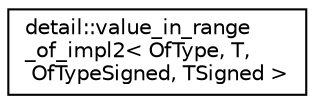 digraph "Graphical Class Hierarchy"
{
 // LATEX_PDF_SIZE
  edge [fontname="Helvetica",fontsize="10",labelfontname="Helvetica",labelfontsize="10"];
  node [fontname="Helvetica",fontsize="10",shape=record];
  rankdir="LR";
  Node0 [label="detail::value_in_range\l_of_impl2\< OfType, T,\l OfTypeSigned, TSigned \>",height=0.2,width=0.4,color="black", fillcolor="white", style="filled",URL="$structdetail_1_1value__in__range__of__impl2.html",tooltip=" "];
}
